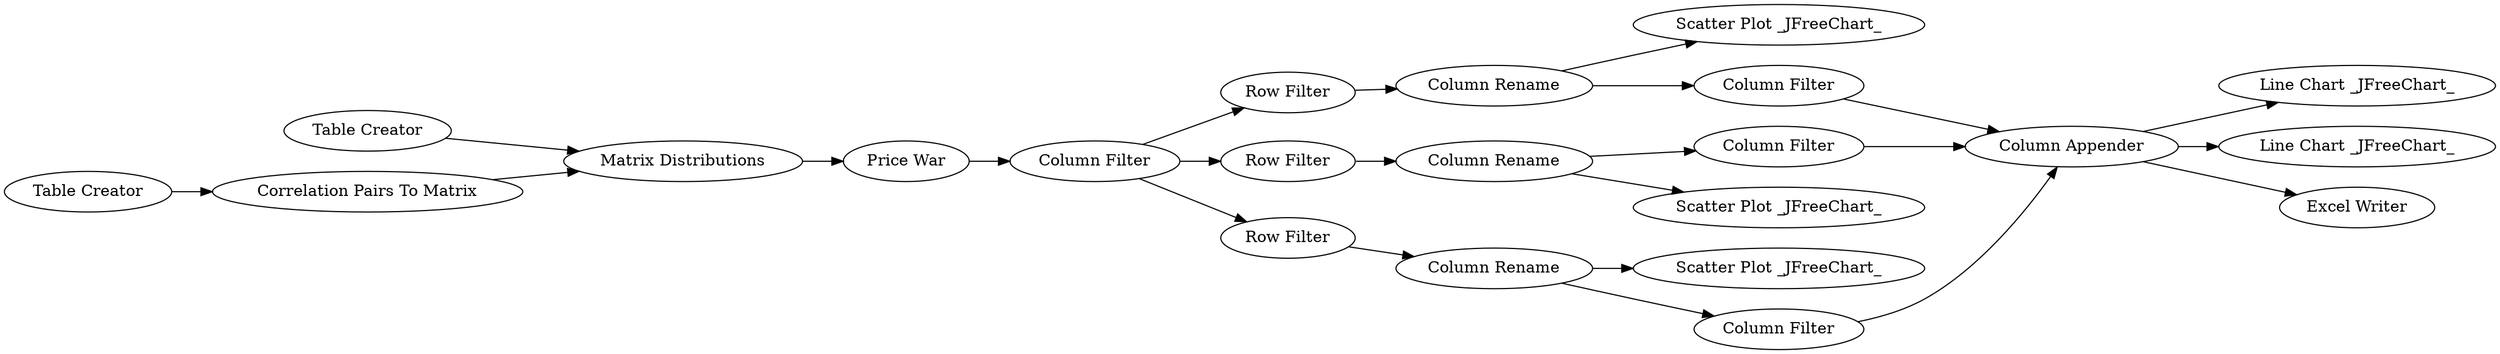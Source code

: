 digraph {
	"-5092663990272122037_2" [label="Table Creator"]
	"-5092663990272122037_19" [label="Column Filter"]
	"-5092663990272122037_10" [label="Row Filter"]
	"-5092663990272122037_6" [label="Table Creator"]
	"-5092663990272122037_27" [label="Column Filter"]
	"-5092663990272122037_8" [label="Price War"]
	"-5092663990272122037_30" [label="Line Chart _JFreeChart_"]
	"-5092663990272122037_32" [label="Column Appender"]
	"-5092663990272122037_23" [label="Scatter Plot _JFreeChart_"]
	"-5092663990272122037_21" [label="Column Rename"]
	"-5092663990272122037_9" [label="Row Filter"]
	"-5092663990272122037_24" [label="Scatter Plot _JFreeChart_"]
	"-5092663990272122037_28" [label="Column Filter"]
	"-5092663990272122037_11" [label="Row Filter"]
	"-5092663990272122037_13" [label="Scatter Plot _JFreeChart_"]
	"-5092663990272122037_4" [label="Matrix Distributions"]
	"-5092663990272122037_22" [label="Column Rename"]
	"-5092663990272122037_16" [label="Line Chart _JFreeChart_"]
	"-5092663990272122037_33" [label="Excel Writer"]
	"-5092663990272122037_20" [label="Column Rename"]
	"-5092663990272122037_7" [label="Correlation Pairs To Matrix"]
	"-5092663990272122037_29" [label="Column Filter"]
	"-5092663990272122037_4" -> "-5092663990272122037_8"
	"-5092663990272122037_2" -> "-5092663990272122037_4"
	"-5092663990272122037_8" -> "-5092663990272122037_19"
	"-5092663990272122037_27" -> "-5092663990272122037_32"
	"-5092663990272122037_22" -> "-5092663990272122037_24"
	"-5092663990272122037_32" -> "-5092663990272122037_16"
	"-5092663990272122037_20" -> "-5092663990272122037_13"
	"-5092663990272122037_7" -> "-5092663990272122037_4"
	"-5092663990272122037_19" -> "-5092663990272122037_11"
	"-5092663990272122037_21" -> "-5092663990272122037_23"
	"-5092663990272122037_6" -> "-5092663990272122037_7"
	"-5092663990272122037_11" -> "-5092663990272122037_22"
	"-5092663990272122037_10" -> "-5092663990272122037_21"
	"-5092663990272122037_21" -> "-5092663990272122037_28"
	"-5092663990272122037_32" -> "-5092663990272122037_33"
	"-5092663990272122037_29" -> "-5092663990272122037_32"
	"-5092663990272122037_32" -> "-5092663990272122037_30"
	"-5092663990272122037_9" -> "-5092663990272122037_20"
	"-5092663990272122037_20" -> "-5092663990272122037_27"
	"-5092663990272122037_19" -> "-5092663990272122037_9"
	"-5092663990272122037_19" -> "-5092663990272122037_10"
	"-5092663990272122037_28" -> "-5092663990272122037_32"
	"-5092663990272122037_22" -> "-5092663990272122037_29"
	rankdir=LR
}
